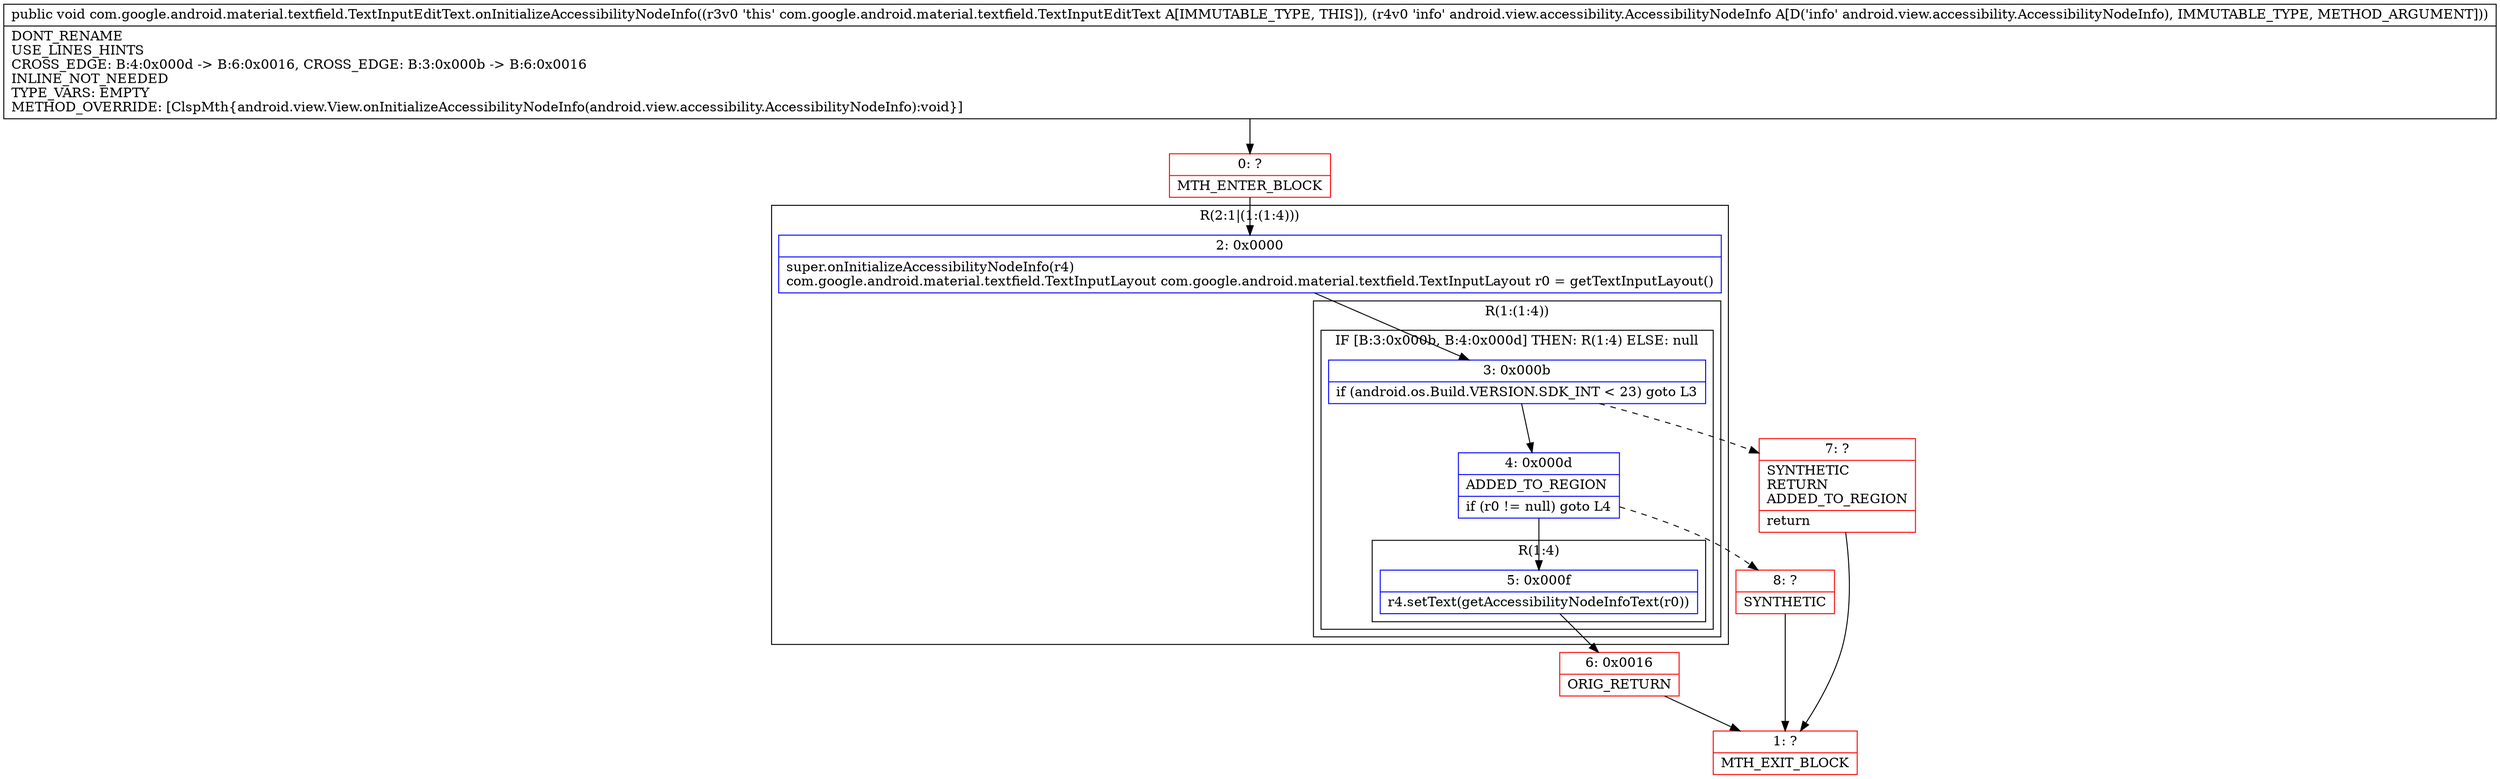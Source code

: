 digraph "CFG forcom.google.android.material.textfield.TextInputEditText.onInitializeAccessibilityNodeInfo(Landroid\/view\/accessibility\/AccessibilityNodeInfo;)V" {
subgraph cluster_Region_1637197646 {
label = "R(2:1|(1:(1:4)))";
node [shape=record,color=blue];
Node_2 [shape=record,label="{2\:\ 0x0000|super.onInitializeAccessibilityNodeInfo(r4)\lcom.google.android.material.textfield.TextInputLayout com.google.android.material.textfield.TextInputLayout r0 = getTextInputLayout()\l}"];
subgraph cluster_Region_1865430260 {
label = "R(1:(1:4))";
node [shape=record,color=blue];
subgraph cluster_IfRegion_521505500 {
label = "IF [B:3:0x000b, B:4:0x000d] THEN: R(1:4) ELSE: null";
node [shape=record,color=blue];
Node_3 [shape=record,label="{3\:\ 0x000b|if (android.os.Build.VERSION.SDK_INT \< 23) goto L3\l}"];
Node_4 [shape=record,label="{4\:\ 0x000d|ADDED_TO_REGION\l|if (r0 != null) goto L4\l}"];
subgraph cluster_Region_1562904956 {
label = "R(1:4)";
node [shape=record,color=blue];
Node_5 [shape=record,label="{5\:\ 0x000f|r4.setText(getAccessibilityNodeInfoText(r0))\l}"];
}
}
}
}
Node_0 [shape=record,color=red,label="{0\:\ ?|MTH_ENTER_BLOCK\l}"];
Node_6 [shape=record,color=red,label="{6\:\ 0x0016|ORIG_RETURN\l}"];
Node_1 [shape=record,color=red,label="{1\:\ ?|MTH_EXIT_BLOCK\l}"];
Node_8 [shape=record,color=red,label="{8\:\ ?|SYNTHETIC\l}"];
Node_7 [shape=record,color=red,label="{7\:\ ?|SYNTHETIC\lRETURN\lADDED_TO_REGION\l|return\l}"];
MethodNode[shape=record,label="{public void com.google.android.material.textfield.TextInputEditText.onInitializeAccessibilityNodeInfo((r3v0 'this' com.google.android.material.textfield.TextInputEditText A[IMMUTABLE_TYPE, THIS]), (r4v0 'info' android.view.accessibility.AccessibilityNodeInfo A[D('info' android.view.accessibility.AccessibilityNodeInfo), IMMUTABLE_TYPE, METHOD_ARGUMENT]))  | DONT_RENAME\lUSE_LINES_HINTS\lCROSS_EDGE: B:4:0x000d \-\> B:6:0x0016, CROSS_EDGE: B:3:0x000b \-\> B:6:0x0016\lINLINE_NOT_NEEDED\lTYPE_VARS: EMPTY\lMETHOD_OVERRIDE: [ClspMth\{android.view.View.onInitializeAccessibilityNodeInfo(android.view.accessibility.AccessibilityNodeInfo):void\}]\l}"];
MethodNode -> Node_0;Node_2 -> Node_3;
Node_3 -> Node_4;
Node_3 -> Node_7[style=dashed];
Node_4 -> Node_5;
Node_4 -> Node_8[style=dashed];
Node_5 -> Node_6;
Node_0 -> Node_2;
Node_6 -> Node_1;
Node_8 -> Node_1;
Node_7 -> Node_1;
}

